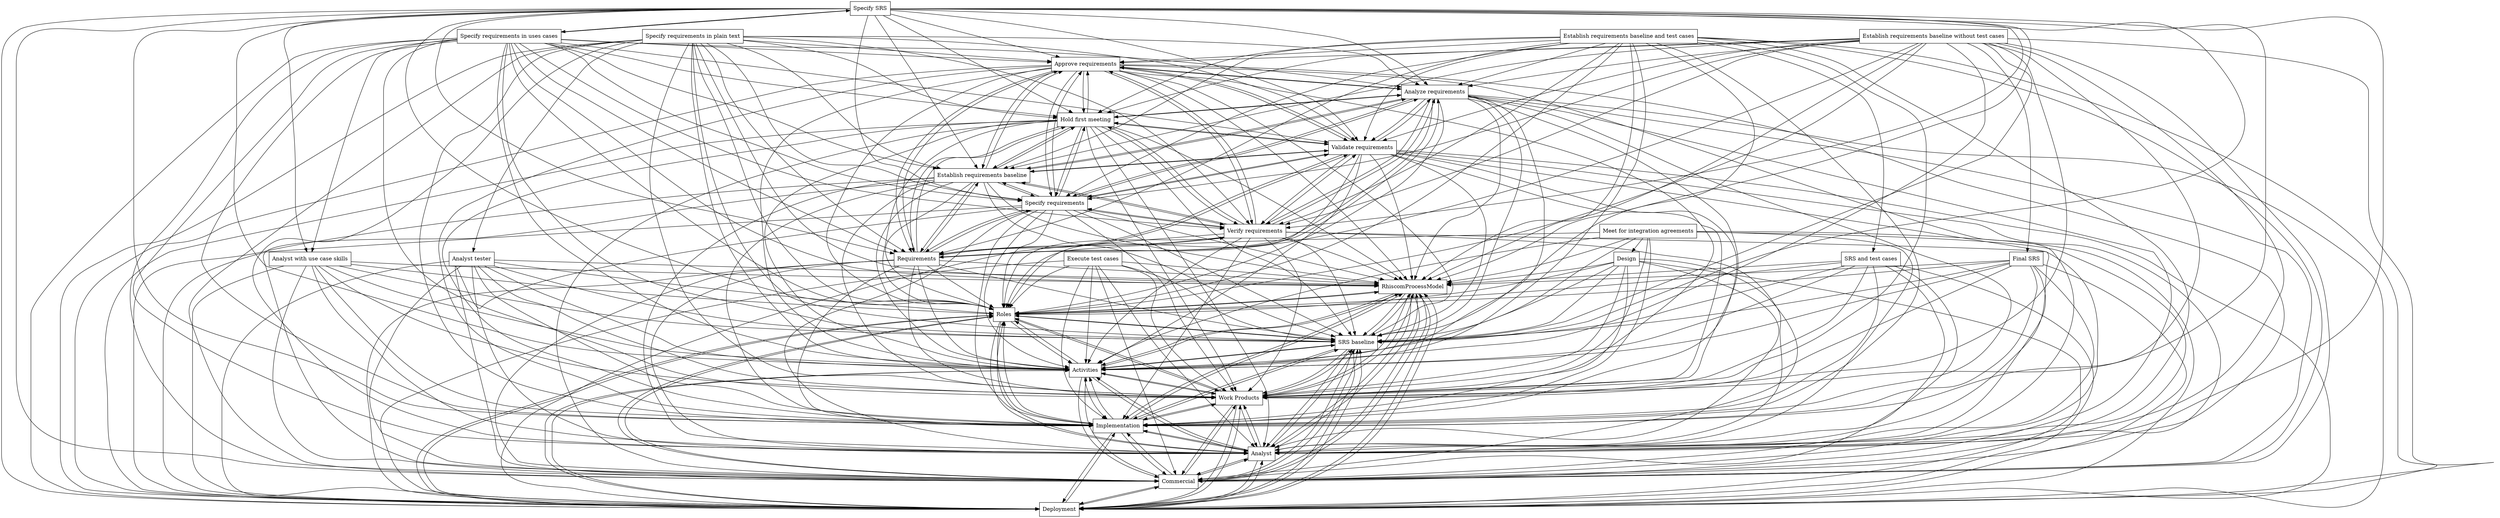 digraph{
graph [rankdir=TB];
node [shape=box];
edge [arrowhead=normal];
0[label="RhiscomProcessModel",]
1[label="Analyst with use case skills",]
2[label="Specify SRS",]
3[label="Approve requirements",]
4[label="Specify requirements in plain text",]
5[label="Analyze requirements",]
6[label="Hold first meeting",]
7[label="Establish requirements baseline without test cases",]
8[label="Roles",]
9[label="Deployment",]
10[label="SRS and test cases",]
11[label="Commercial",]
12[label="Establish requirements baseline and test cases",]
13[label="Validate requirements",]
14[label="Analyst",]
15[label="Execute test cases",]
16[label="Implementation",]
17[label="Requirements",]
18[label="Verify requirements",]
19[label="Work Products",]
20[label="Design",]
21[label="Final SRS",]
22[label="Specify requirements",]
23[label="Meet for integration agreements",]
24[label="Specify requirements in uses cases",]
25[label="Establish requirements baseline",]
26[label="Activities",]
27[label="Analyst tester",]
28[label="SRS baseline",]
0->8[label="",]
0->9[label="",]
0->11[label="",]
0->14[label="",]
0->16[label="",]
0->19[label="",]
0->26[label="",]
0->28[label="",]
1->0[label="",]
1->8[label="",]
1->9[label="",]
1->11[label="",]
1->14[label="",]
1->16[label="",]
1->19[label="",]
1->26[label="",]
1->28[label="",]
2->0[label="",]
2->1[label="",]
2->3[label="",]
2->5[label="",]
2->6[label="",]
2->8[label="",]
2->9[label="",]
2->11[label="",]
2->13[label="",]
2->14[label="",]
2->16[label="",]
2->17[label="",]
2->18[label="",]
2->19[label="",]
2->22[label="",]
2->24[label="",]
2->25[label="",]
2->26[label="",]
2->28[label="",]
3->0[label="",]
3->5[label="",]
3->6[label="",]
3->8[label="",]
3->9[label="",]
3->11[label="",]
3->13[label="",]
3->14[label="",]
3->16[label="",]
3->17[label="",]
3->18[label="",]
3->19[label="",]
3->22[label="",]
3->25[label="",]
3->26[label="",]
3->28[label="",]
4->0[label="",]
4->3[label="",]
4->5[label="",]
4->6[label="",]
4->8[label="",]
4->9[label="",]
4->11[label="",]
4->13[label="",]
4->14[label="",]
4->16[label="",]
4->17[label="",]
4->18[label="",]
4->19[label="",]
4->22[label="",]
4->25[label="",]
4->26[label="",]
4->27[label="",]
4->28[label="",]
5->0[label="",]
5->3[label="",]
5->6[label="",]
5->8[label="",]
5->9[label="",]
5->11[label="",]
5->13[label="",]
5->14[label="",]
5->16[label="",]
5->17[label="",]
5->18[label="",]
5->19[label="",]
5->22[label="",]
5->25[label="",]
5->26[label="",]
5->28[label="",]
6->0[label="",]
6->3[label="",]
6->5[label="",]
6->8[label="",]
6->9[label="",]
6->11[label="",]
6->13[label="",]
6->14[label="",]
6->16[label="",]
6->17[label="",]
6->18[label="",]
6->19[label="",]
6->22[label="",]
6->25[label="",]
6->26[label="",]
6->28[label="",]
7->0[label="",]
7->3[label="",]
7->5[label="",]
7->6[label="",]
7->8[label="",]
7->9[label="",]
7->11[label="",]
7->13[label="",]
7->14[label="",]
7->16[label="",]
7->17[label="",]
7->18[label="",]
7->19[label="",]
7->21[label="",]
7->22[label="",]
7->25[label="",]
7->26[label="",]
7->28[label="",]
8->0[label="",]
8->9[label="",]
8->11[label="",]
8->14[label="",]
8->16[label="",]
8->19[label="",]
8->26[label="",]
8->28[label="",]
9->0[label="",]
9->8[label="",]
9->11[label="",]
9->14[label="",]
9->16[label="",]
9->19[label="",]
9->26[label="",]
9->28[label="",]
10->0[label="",]
10->8[label="",]
10->9[label="",]
10->11[label="",]
10->14[label="",]
10->16[label="",]
10->19[label="",]
10->26[label="",]
10->28[label="",]
11->0[label="",]
11->8[label="",]
11->9[label="",]
11->14[label="",]
11->16[label="",]
11->19[label="",]
11->26[label="",]
11->28[label="",]
12->0[label="",]
12->3[label="",]
12->5[label="",]
12->6[label="",]
12->8[label="",]
12->9[label="",]
12->10[label="",]
12->11[label="",]
12->13[label="",]
12->14[label="",]
12->16[label="",]
12->17[label="",]
12->18[label="",]
12->19[label="",]
12->22[label="",]
12->25[label="",]
12->26[label="",]
12->28[label="",]
13->0[label="",]
13->3[label="",]
13->5[label="",]
13->6[label="",]
13->8[label="",]
13->9[label="",]
13->11[label="",]
13->14[label="",]
13->16[label="",]
13->17[label="",]
13->18[label="",]
13->19[label="",]
13->22[label="",]
13->25[label="",]
13->26[label="",]
13->28[label="",]
14->0[label="",]
14->8[label="",]
14->9[label="",]
14->11[label="",]
14->16[label="",]
14->19[label="",]
14->26[label="",]
14->28[label="",]
15->0[label="",]
15->8[label="",]
15->9[label="",]
15->11[label="",]
15->14[label="",]
15->16[label="",]
15->19[label="",]
15->26[label="",]
15->28[label="",]
16->0[label="",]
16->8[label="",]
16->9[label="",]
16->11[label="",]
16->14[label="",]
16->19[label="",]
16->26[label="",]
16->28[label="",]
17->0[label="",]
17->3[label="",]
17->5[label="",]
17->6[label="",]
17->8[label="",]
17->9[label="",]
17->11[label="",]
17->13[label="",]
17->14[label="",]
17->16[label="",]
17->18[label="",]
17->19[label="",]
17->22[label="",]
17->25[label="",]
17->26[label="",]
17->28[label="",]
18->0[label="",]
18->3[label="",]
18->5[label="",]
18->6[label="",]
18->8[label="",]
18->9[label="",]
18->11[label="",]
18->13[label="",]
18->14[label="",]
18->16[label="",]
18->17[label="",]
18->19[label="",]
18->22[label="",]
18->25[label="",]
18->26[label="",]
18->28[label="",]
19->0[label="",]
19->8[label="",]
19->9[label="",]
19->11[label="",]
19->14[label="",]
19->16[label="",]
19->26[label="",]
19->28[label="",]
20->0[label="",]
20->8[label="",]
20->9[label="",]
20->11[label="",]
20->14[label="",]
20->16[label="",]
20->19[label="",]
20->26[label="",]
20->28[label="",]
21->0[label="",]
21->8[label="",]
21->9[label="",]
21->11[label="",]
21->14[label="",]
21->16[label="",]
21->19[label="",]
21->26[label="",]
21->28[label="",]
22->0[label="",]
22->3[label="",]
22->5[label="",]
22->6[label="",]
22->8[label="",]
22->9[label="",]
22->11[label="",]
22->13[label="",]
22->14[label="",]
22->16[label="",]
22->17[label="",]
22->18[label="",]
22->19[label="",]
22->25[label="",]
22->26[label="",]
22->28[label="",]
23->0[label="",]
23->8[label="",]
23->9[label="",]
23->11[label="",]
23->14[label="",]
23->16[label="",]
23->19[label="",]
23->20[label="",]
23->26[label="",]
23->28[label="",]
24->0[label="",]
24->1[label="",]
24->2[label="",]
24->3[label="",]
24->5[label="",]
24->6[label="",]
24->8[label="",]
24->9[label="",]
24->11[label="",]
24->13[label="",]
24->14[label="",]
24->16[label="",]
24->17[label="",]
24->18[label="",]
24->19[label="",]
24->22[label="",]
24->25[label="",]
24->26[label="",]
24->28[label="",]
25->0[label="",]
25->3[label="",]
25->5[label="",]
25->6[label="",]
25->8[label="",]
25->9[label="",]
25->11[label="",]
25->13[label="",]
25->14[label="",]
25->16[label="",]
25->17[label="",]
25->18[label="",]
25->19[label="",]
25->22[label="",]
25->26[label="",]
25->28[label="",]
26->0[label="",]
26->8[label="",]
26->9[label="",]
26->11[label="",]
26->14[label="",]
26->16[label="",]
26->19[label="",]
26->28[label="",]
27->0[label="",]
27->8[label="",]
27->9[label="",]
27->11[label="",]
27->14[label="",]
27->16[label="",]
27->19[label="",]
27->26[label="",]
27->28[label="",]
28->0[label="",]
28->8[label="",]
28->9[label="",]
28->11[label="",]
28->14[label="",]
28->16[label="",]
28->19[label="",]
28->26[label="",]
}

